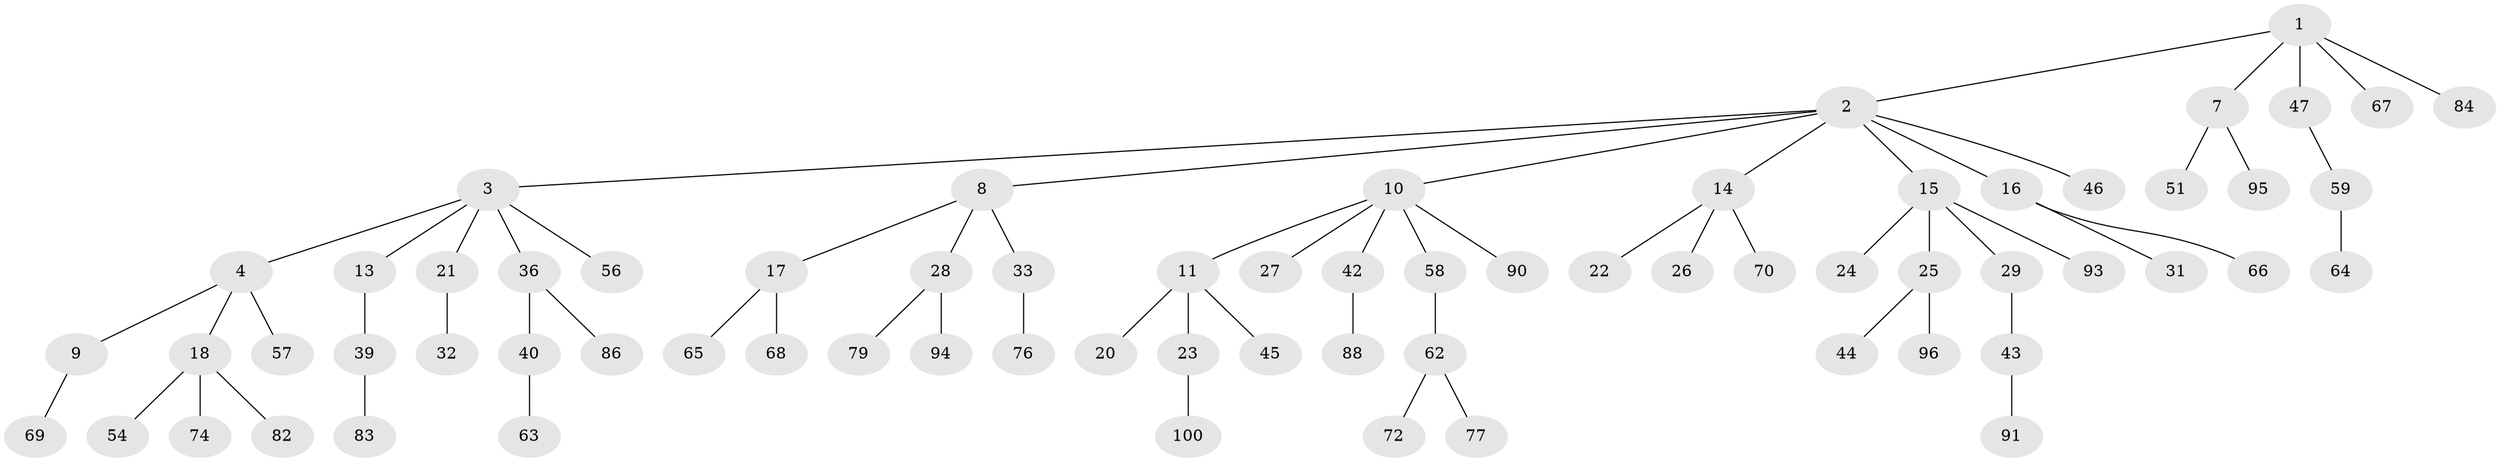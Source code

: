 // Generated by graph-tools (version 1.1) at 2025/52/02/27/25 19:52:09]
// undirected, 69 vertices, 68 edges
graph export_dot {
graph [start="1"]
  node [color=gray90,style=filled];
  1 [super="+35"];
  2 [super="+5"];
  3 [super="+6"];
  4;
  7 [super="+102"];
  8;
  9 [super="+12"];
  10 [super="+60"];
  11 [super="+98"];
  13;
  14 [super="+19"];
  15 [super="+50"];
  16 [super="+30"];
  17 [super="+61"];
  18 [super="+99"];
  20;
  21;
  22;
  23 [super="+97"];
  24;
  25 [super="+49"];
  26;
  27 [super="+37"];
  28 [super="+92"];
  29 [super="+38"];
  31 [super="+53"];
  32 [super="+34"];
  33 [super="+41"];
  36 [super="+75"];
  39 [super="+87"];
  40 [super="+55"];
  42 [super="+71"];
  43 [super="+80"];
  44 [super="+73"];
  45 [super="+48"];
  46;
  47 [super="+52"];
  51;
  54;
  56;
  57 [super="+85"];
  58 [super="+81"];
  59;
  62 [super="+78"];
  63;
  64;
  65;
  66;
  67 [super="+101"];
  68;
  69;
  70;
  72 [super="+89"];
  74;
  76;
  77;
  79;
  82;
  83;
  84;
  86;
  88;
  90;
  91;
  93;
  94;
  95;
  96;
  100;
  1 -- 2;
  1 -- 7;
  1 -- 47;
  1 -- 84;
  1 -- 67;
  2 -- 3;
  2 -- 14;
  2 -- 15;
  2 -- 16;
  2 -- 8;
  2 -- 10;
  2 -- 46;
  3 -- 4;
  3 -- 13;
  3 -- 36;
  3 -- 56;
  3 -- 21;
  4 -- 9;
  4 -- 18;
  4 -- 57;
  7 -- 51;
  7 -- 95;
  8 -- 17;
  8 -- 28;
  8 -- 33;
  9 -- 69;
  10 -- 11;
  10 -- 27;
  10 -- 42;
  10 -- 58;
  10 -- 90;
  11 -- 20;
  11 -- 23;
  11 -- 45;
  13 -- 39;
  14 -- 22;
  14 -- 70;
  14 -- 26;
  15 -- 24;
  15 -- 25;
  15 -- 29;
  15 -- 93;
  16 -- 66;
  16 -- 31;
  17 -- 65;
  17 -- 68;
  18 -- 54;
  18 -- 74;
  18 -- 82;
  21 -- 32;
  23 -- 100;
  25 -- 44;
  25 -- 96;
  28 -- 79;
  28 -- 94;
  29 -- 43;
  33 -- 76;
  36 -- 40;
  36 -- 86;
  39 -- 83;
  40 -- 63;
  42 -- 88;
  43 -- 91;
  47 -- 59;
  58 -- 62;
  59 -- 64;
  62 -- 72;
  62 -- 77;
}
